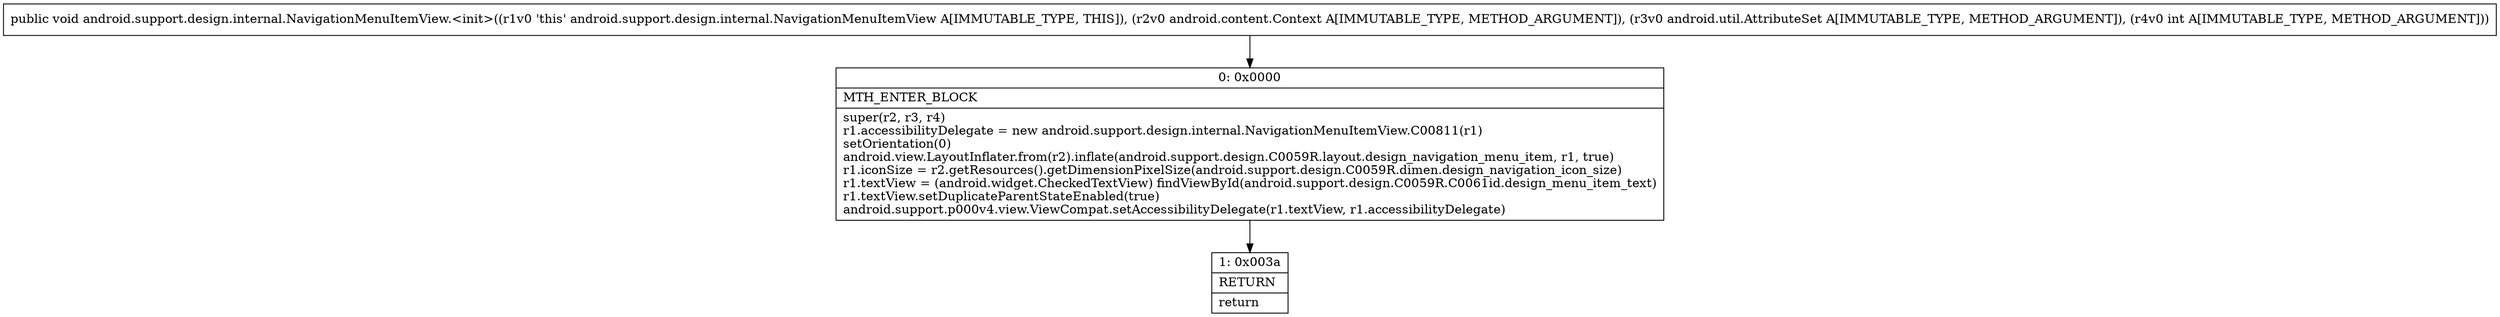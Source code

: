 digraph "CFG forandroid.support.design.internal.NavigationMenuItemView.\<init\>(Landroid\/content\/Context;Landroid\/util\/AttributeSet;I)V" {
Node_0 [shape=record,label="{0\:\ 0x0000|MTH_ENTER_BLOCK\l|super(r2, r3, r4)\lr1.accessibilityDelegate = new android.support.design.internal.NavigationMenuItemView.C00811(r1)\lsetOrientation(0)\landroid.view.LayoutInflater.from(r2).inflate(android.support.design.C0059R.layout.design_navigation_menu_item, r1, true)\lr1.iconSize = r2.getResources().getDimensionPixelSize(android.support.design.C0059R.dimen.design_navigation_icon_size)\lr1.textView = (android.widget.CheckedTextView) findViewById(android.support.design.C0059R.C0061id.design_menu_item_text)\lr1.textView.setDuplicateParentStateEnabled(true)\landroid.support.p000v4.view.ViewCompat.setAccessibilityDelegate(r1.textView, r1.accessibilityDelegate)\l}"];
Node_1 [shape=record,label="{1\:\ 0x003a|RETURN\l|return\l}"];
MethodNode[shape=record,label="{public void android.support.design.internal.NavigationMenuItemView.\<init\>((r1v0 'this' android.support.design.internal.NavigationMenuItemView A[IMMUTABLE_TYPE, THIS]), (r2v0 android.content.Context A[IMMUTABLE_TYPE, METHOD_ARGUMENT]), (r3v0 android.util.AttributeSet A[IMMUTABLE_TYPE, METHOD_ARGUMENT]), (r4v0 int A[IMMUTABLE_TYPE, METHOD_ARGUMENT])) }"];
MethodNode -> Node_0;
Node_0 -> Node_1;
}

